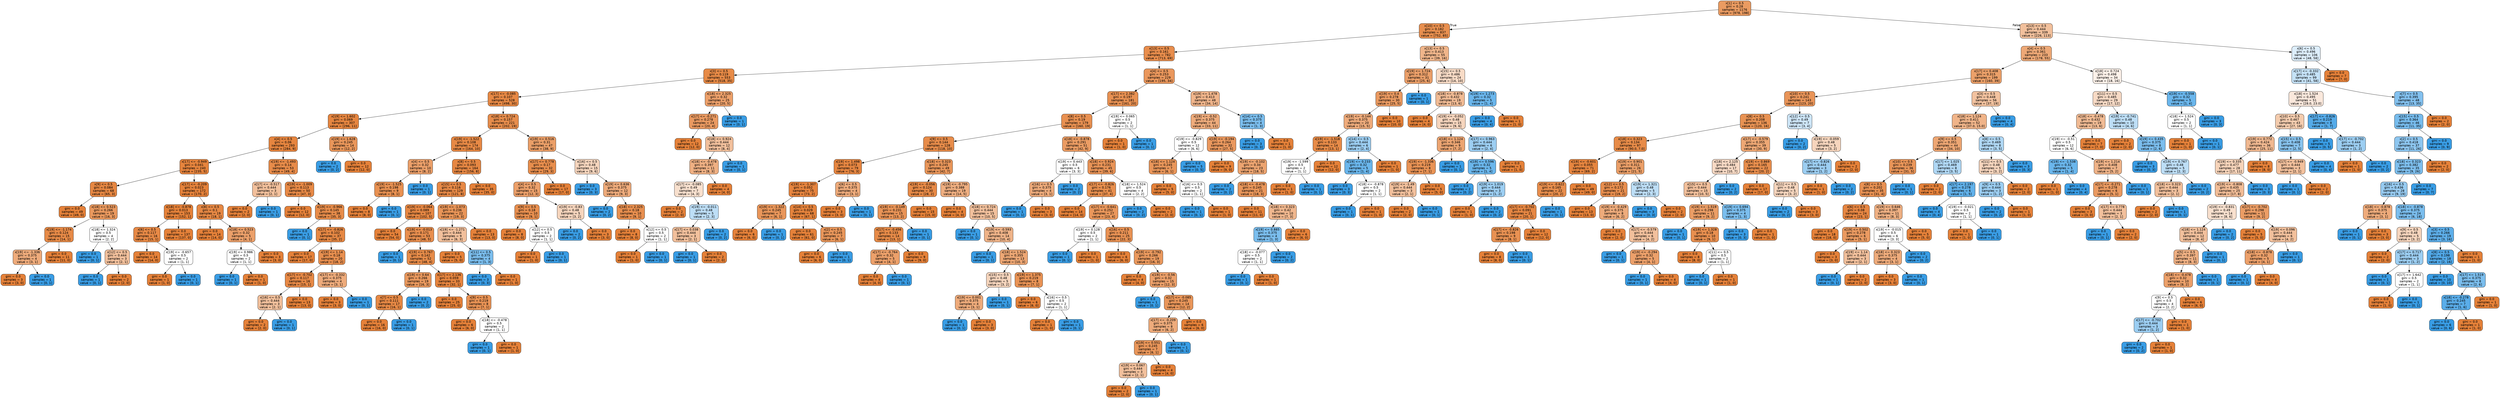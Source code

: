 digraph Tree {
node [shape=box, style="filled, rounded", color="black", fontname="helvetica"] ;
edge [fontname="helvetica"] ;
0 [label="x[1] <= 0.5\ngini = 0.28\nsamples = 1176\nvalue = [978, 198]", fillcolor="#ea9b61"] ;
1 [label="x[10] <= 0.5\ngini = 0.182\nsamples = 837\nvalue = [752, 85]", fillcolor="#e88f4f"] ;
0 -> 1 [labeldistance=2.5, labelangle=45, headlabel="True"] ;
2 [label="x[13] <= 0.5\ngini = 0.161\nsamples = 782\nvalue = [713, 69]", fillcolor="#e88d4c"] ;
1 -> 2 ;
3 [label="x[3] <= 0.5\ngini = 0.119\nsamples = 553\nvalue = [518, 35]", fillcolor="#e78a46"] ;
2 -> 3 ;
4 [label="x[17] <= -0.085\ngini = 0.107\nsamples = 528\nvalue = [498, 30]", fillcolor="#e78945"] ;
3 -> 4 ;
5 [label="x[19] <= 1.602\ngini = 0.069\nsamples = 307\nvalue = [296, 11]", fillcolor="#e68640"] ;
4 -> 5 ;
6 [label="x[4] <= 0.5\ngini = 0.06\nsamples = 293\nvalue = [284, 9]", fillcolor="#e6853f"] ;
5 -> 6 ;
7 [label="x[17] <= -0.949\ngini = 0.041\nsamples = 240\nvalue = [235, 5]", fillcolor="#e6843d"] ;
6 -> 7 ;
8 [label="x[9] <= 0.5\ngini = 0.084\nsamples = 68\nvalue = [65, 3]", fillcolor="#e68742"] ;
7 -> 8 ;
9 [label="gini = 0.0\nsamples = 49\nvalue = [49, 0]", fillcolor="#e58139"] ;
8 -> 9 ;
10 [label="x[18] <= 0.523\ngini = 0.266\nsamples = 19\nvalue = [16, 3]", fillcolor="#ea995e"] ;
8 -> 10 ;
11 [label="x[19] <= -1.174\ngini = 0.124\nsamples = 15\nvalue = [14, 1]", fillcolor="#e78a47"] ;
10 -> 11 ;
12 [label="x[19] <= -1.336\ngini = 0.375\nsamples = 4\nvalue = [3, 1]", fillcolor="#eeab7b"] ;
11 -> 12 ;
13 [label="gini = 0.0\nsamples = 3\nvalue = [3, 0]", fillcolor="#e58139"] ;
12 -> 13 ;
14 [label="gini = 0.0\nsamples = 1\nvalue = [0, 1]", fillcolor="#399de5"] ;
12 -> 14 ;
15 [label="gini = 0.0\nsamples = 11\nvalue = [11, 0]", fillcolor="#e58139"] ;
11 -> 15 ;
16 [label="x[18] <= 1.324\ngini = 0.5\nsamples = 4\nvalue = [2, 2]", fillcolor="#ffffff"] ;
10 -> 16 ;
17 [label="gini = 0.0\nsamples = 1\nvalue = [0, 1]", fillcolor="#399de5"] ;
16 -> 17 ;
18 [label="x[12] <= 0.5\ngini = 0.444\nsamples = 3\nvalue = [2, 1]", fillcolor="#f2c09c"] ;
16 -> 18 ;
19 [label="gini = 0.0\nsamples = 1\nvalue = [0, 1]", fillcolor="#399de5"] ;
18 -> 19 ;
20 [label="gini = 0.0\nsamples = 2\nvalue = [2, 0]", fillcolor="#e58139"] ;
18 -> 20 ;
21 [label="x[17] <= -0.209\ngini = 0.023\nsamples = 172\nvalue = [170, 2]", fillcolor="#e5823b"] ;
7 -> 21 ;
22 [label="x[18] <= -0.878\ngini = 0.013\nsamples = 153\nvalue = [152, 1]", fillcolor="#e5823a"] ;
21 -> 22 ;
23 [label="x[6] <= 0.5\ngini = 0.117\nsamples = 16\nvalue = [15, 1]", fillcolor="#e78946"] ;
22 -> 23 ;
24 [label="gini = 0.0\nsamples = 14\nvalue = [14, 0]", fillcolor="#e58139"] ;
23 -> 24 ;
25 [label="x[19] <= -0.657\ngini = 0.5\nsamples = 2\nvalue = [1, 1]", fillcolor="#ffffff"] ;
23 -> 25 ;
26 [label="gini = 0.0\nsamples = 1\nvalue = [1, 0]", fillcolor="#e58139"] ;
25 -> 26 ;
27 [label="gini = 0.0\nsamples = 1\nvalue = [0, 1]", fillcolor="#399de5"] ;
25 -> 27 ;
28 [label="gini = 0.0\nsamples = 137\nvalue = [137, 0]", fillcolor="#e58139"] ;
22 -> 28 ;
29 [label="x[8] <= 0.5\ngini = 0.1\nsamples = 19\nvalue = [18, 1]", fillcolor="#e68844"] ;
21 -> 29 ;
30 [label="gini = 0.0\nsamples = 14\nvalue = [14, 0]", fillcolor="#e58139"] ;
29 -> 30 ;
31 [label="x[18] <= 0.523\ngini = 0.32\nsamples = 5\nvalue = [4, 1]", fillcolor="#eca06a"] ;
29 -> 31 ;
32 [label="x[19] <= 0.986\ngini = 0.5\nsamples = 2\nvalue = [1, 1]", fillcolor="#ffffff"] ;
31 -> 32 ;
33 [label="gini = 0.0\nsamples = 1\nvalue = [0, 1]", fillcolor="#399de5"] ;
32 -> 33 ;
34 [label="gini = 0.0\nsamples = 1\nvalue = [1, 0]", fillcolor="#e58139"] ;
32 -> 34 ;
35 [label="gini = 0.0\nsamples = 3\nvalue = [3, 0]", fillcolor="#e58139"] ;
31 -> 35 ;
36 [label="x[19] <= -1.493\ngini = 0.14\nsamples = 53\nvalue = [49, 4]", fillcolor="#e78b49"] ;
6 -> 36 ;
37 [label="x[17] <= -0.517\ngini = 0.444\nsamples = 3\nvalue = [2, 1]", fillcolor="#f2c09c"] ;
36 -> 37 ;
38 [label="gini = 0.0\nsamples = 2\nvalue = [2, 0]", fillcolor="#e58139"] ;
37 -> 38 ;
39 [label="gini = 0.0\nsamples = 1\nvalue = [0, 1]", fillcolor="#399de5"] ;
37 -> 39 ;
40 [label="x[19] <= -1.009\ngini = 0.113\nsamples = 50\nvalue = [47, 3]", fillcolor="#e78946"] ;
36 -> 40 ;
41 [label="gini = 0.0\nsamples = 12\nvalue = [12, 0]", fillcolor="#e58139"] ;
40 -> 41 ;
42 [label="x[19] <= -0.966\ngini = 0.145\nsamples = 38\nvalue = [35, 3]", fillcolor="#e78c4a"] ;
40 -> 42 ;
43 [label="gini = 0.0\nsamples = 1\nvalue = [0, 1]", fillcolor="#399de5"] ;
42 -> 43 ;
44 [label="x[17] <= -0.826\ngini = 0.102\nsamples = 37\nvalue = [35, 2]", fillcolor="#e68844"] ;
42 -> 44 ;
45 [label="gini = 0.0\nsamples = 17\nvalue = [17, 0]", fillcolor="#e58139"] ;
44 -> 45 ;
46 [label="x[19] <= 1.14\ngini = 0.18\nsamples = 20\nvalue = [18, 2]", fillcolor="#e88f4f"] ;
44 -> 46 ;
47 [label="x[17] <= -0.702\ngini = 0.117\nsamples = 16\nvalue = [15, 1]", fillcolor="#e78946"] ;
46 -> 47 ;
48 [label="x[16] <= 0.5\ngini = 0.444\nsamples = 3\nvalue = [2, 1]", fillcolor="#f2c09c"] ;
47 -> 48 ;
49 [label="gini = 0.0\nsamples = 2\nvalue = [2, 0]", fillcolor="#e58139"] ;
48 -> 49 ;
50 [label="gini = 0.0\nsamples = 1\nvalue = [0, 1]", fillcolor="#399de5"] ;
48 -> 50 ;
51 [label="gini = 0.0\nsamples = 13\nvalue = [13, 0]", fillcolor="#e58139"] ;
47 -> 51 ;
52 [label="x[17] <= -0.332\ngini = 0.375\nsamples = 4\nvalue = [3, 1]", fillcolor="#eeab7b"] ;
46 -> 52 ;
53 [label="gini = 0.0\nsamples = 3\nvalue = [3, 0]", fillcolor="#e58139"] ;
52 -> 53 ;
54 [label="gini = 0.0\nsamples = 1\nvalue = [0, 1]", fillcolor="#399de5"] ;
52 -> 54 ;
55 [label="x[19] <= 1.628\ngini = 0.245\nsamples = 14\nvalue = [12, 2]", fillcolor="#e9965a"] ;
5 -> 55 ;
56 [label="gini = 0.0\nsamples = 2\nvalue = [0, 2]", fillcolor="#399de5"] ;
55 -> 56 ;
57 [label="gini = 0.0\nsamples = 12\nvalue = [12, 0]", fillcolor="#e58139"] ;
55 -> 57 ;
58 [label="x[18] <= 0.724\ngini = 0.157\nsamples = 221\nvalue = [202, 19]", fillcolor="#e78d4c"] ;
4 -> 58 ;
59 [label="x[19] <= -1.522\ngini = 0.108\nsamples = 174\nvalue = [164, 10]", fillcolor="#e78945"] ;
58 -> 59 ;
60 [label="x[4] <= 0.5\ngini = 0.32\nsamples = 10\nvalue = [8, 2]", fillcolor="#eca06a"] ;
59 -> 60 ;
61 [label="x[19] <= -1.525\ngini = 0.198\nsamples = 9\nvalue = [8, 1]", fillcolor="#e89152"] ;
60 -> 61 ;
62 [label="gini = 0.0\nsamples = 8\nvalue = [8, 0]", fillcolor="#e58139"] ;
61 -> 62 ;
63 [label="gini = 0.0\nsamples = 1\nvalue = [0, 1]", fillcolor="#399de5"] ;
61 -> 63 ;
64 [label="gini = 0.0\nsamples = 1\nvalue = [0, 1]", fillcolor="#399de5"] ;
60 -> 64 ;
65 [label="x[8] <= 0.5\ngini = 0.093\nsamples = 164\nvalue = [156, 8]", fillcolor="#e68743"] ;
59 -> 65 ;
66 [label="x[15] <= 0.5\ngini = 0.116\nsamples = 129\nvalue = [121, 8]", fillcolor="#e78946"] ;
65 -> 66 ;
67 [label="x[19] <= -0.064\ngini = 0.089\nsamples = 107\nvalue = [102, 5]", fillcolor="#e68743"] ;
66 -> 67 ;
68 [label="gini = 0.0\nsamples = 54\nvalue = [54, 0]", fillcolor="#e58139"] ;
67 -> 68 ;
69 [label="x[19] <= -0.013\ngini = 0.171\nsamples = 53\nvalue = [48, 5]", fillcolor="#e88e4e"] ;
67 -> 69 ;
70 [label="gini = 0.0\nsamples = 1\nvalue = [0, 1]", fillcolor="#399de5"] ;
69 -> 70 ;
71 [label="x[19] <= 0.767\ngini = 0.142\nsamples = 52\nvalue = [48, 4]", fillcolor="#e78c49"] ;
69 -> 71 ;
72 [label="x[19] <= 0.64\ngini = 0.266\nsamples = 19\nvalue = [16, 3]", fillcolor="#ea995e"] ;
71 -> 72 ;
73 [label="x[7] <= 0.5\ngini = 0.111\nsamples = 17\nvalue = [16, 1]", fillcolor="#e78945"] ;
72 -> 73 ;
74 [label="gini = 0.0\nsamples = 16\nvalue = [16, 0]", fillcolor="#e58139"] ;
73 -> 74 ;
75 [label="gini = 0.0\nsamples = 1\nvalue = [0, 1]", fillcolor="#399de5"] ;
73 -> 75 ;
76 [label="gini = 0.0\nsamples = 2\nvalue = [0, 2]", fillcolor="#399de5"] ;
72 -> 76 ;
77 [label="x[17] <= 2.136\ngini = 0.059\nsamples = 33\nvalue = [32, 1]", fillcolor="#e6853f"] ;
71 -> 77 ;
78 [label="gini = 0.0\nsamples = 25\nvalue = [25, 0]", fillcolor="#e58139"] ;
77 -> 78 ;
79 [label="x[9] <= 0.5\ngini = 0.219\nsamples = 8\nvalue = [7, 1]", fillcolor="#e99355"] ;
77 -> 79 ;
80 [label="gini = 0.0\nsamples = 6\nvalue = [6, 0]", fillcolor="#e58139"] ;
79 -> 80 ;
81 [label="x[18] <= -0.478\ngini = 0.5\nsamples = 2\nvalue = [1, 1]", fillcolor="#ffffff"] ;
79 -> 81 ;
82 [label="gini = 0.0\nsamples = 1\nvalue = [0, 1]", fillcolor="#399de5"] ;
81 -> 82 ;
83 [label="gini = 0.0\nsamples = 1\nvalue = [1, 0]", fillcolor="#e58139"] ;
81 -> 83 ;
84 [label="x[19] <= -1.073\ngini = 0.236\nsamples = 22\nvalue = [19, 3]", fillcolor="#e99558"] ;
66 -> 84 ;
85 [label="x[19] <= -1.271\ngini = 0.444\nsamples = 9\nvalue = [6, 3]", fillcolor="#f2c09c"] ;
84 -> 85 ;
86 [label="gini = 0.0\nsamples = 5\nvalue = [5, 0]", fillcolor="#e58139"] ;
85 -> 86 ;
87 [label="x[11] <= 0.5\ngini = 0.375\nsamples = 4\nvalue = [1, 3]", fillcolor="#7bbeee"] ;
85 -> 87 ;
88 [label="gini = 0.0\nsamples = 3\nvalue = [0, 3]", fillcolor="#399de5"] ;
87 -> 88 ;
89 [label="gini = 0.0\nsamples = 1\nvalue = [1, 0]", fillcolor="#e58139"] ;
87 -> 89 ;
90 [label="gini = 0.0\nsamples = 13\nvalue = [13, 0]", fillcolor="#e58139"] ;
84 -> 90 ;
91 [label="gini = 0.0\nsamples = 35\nvalue = [35, 0]", fillcolor="#e58139"] ;
65 -> 91 ;
92 [label="x[19] <= 0.516\ngini = 0.31\nsamples = 47\nvalue = [38, 9]", fillcolor="#eb9f68"] ;
58 -> 92 ;
93 [label="x[17] <= 0.778\ngini = 0.17\nsamples = 32\nvalue = [29, 3]", fillcolor="#e88e4d"] ;
92 -> 93 ;
94 [label="x[4] <= 0.5\ngini = 0.32\nsamples = 15\nvalue = [12, 3]", fillcolor="#eca06a"] ;
93 -> 94 ;
95 [label="x[9] <= 0.5\ngini = 0.18\nsamples = 10\nvalue = [9, 1]", fillcolor="#e88f4f"] ;
94 -> 95 ;
96 [label="gini = 0.0\nsamples = 8\nvalue = [8, 0]", fillcolor="#e58139"] ;
95 -> 96 ;
97 [label="x[12] <= 0.5\ngini = 0.5\nsamples = 2\nvalue = [1, 1]", fillcolor="#ffffff"] ;
95 -> 97 ;
98 [label="gini = 0.0\nsamples = 1\nvalue = [1, 0]", fillcolor="#e58139"] ;
97 -> 98 ;
99 [label="gini = 0.0\nsamples = 1\nvalue = [0, 1]", fillcolor="#399de5"] ;
97 -> 99 ;
100 [label="x[19] <= -0.83\ngini = 0.48\nsamples = 5\nvalue = [3, 2]", fillcolor="#f6d5bd"] ;
94 -> 100 ;
101 [label="gini = 0.0\nsamples = 2\nvalue = [0, 2]", fillcolor="#399de5"] ;
100 -> 101 ;
102 [label="gini = 0.0\nsamples = 3\nvalue = [3, 0]", fillcolor="#e58139"] ;
100 -> 102 ;
103 [label="gini = 0.0\nsamples = 17\nvalue = [17, 0]", fillcolor="#e58139"] ;
93 -> 103 ;
104 [label="x[16] <= 0.5\ngini = 0.48\nsamples = 15\nvalue = [9, 6]", fillcolor="#f6d5bd"] ;
92 -> 104 ;
105 [label="gini = 0.0\nsamples = 3\nvalue = [0, 3]", fillcolor="#399de5"] ;
104 -> 105 ;
106 [label="x[19] <= 0.636\ngini = 0.375\nsamples = 12\nvalue = [9, 3]", fillcolor="#eeab7b"] ;
104 -> 106 ;
107 [label="gini = 0.0\nsamples = 2\nvalue = [0, 2]", fillcolor="#399de5"] ;
106 -> 107 ;
108 [label="x[18] <= 2.325\ngini = 0.18\nsamples = 10\nvalue = [9, 1]", fillcolor="#e88f4f"] ;
106 -> 108 ;
109 [label="gini = 0.0\nsamples = 8\nvalue = [8, 0]", fillcolor="#e58139"] ;
108 -> 109 ;
110 [label="x[12] <= 0.5\ngini = 0.5\nsamples = 2\nvalue = [1, 1]", fillcolor="#ffffff"] ;
108 -> 110 ;
111 [label="gini = 0.0\nsamples = 1\nvalue = [1, 0]", fillcolor="#e58139"] ;
110 -> 111 ;
112 [label="gini = 0.0\nsamples = 1\nvalue = [0, 1]", fillcolor="#399de5"] ;
110 -> 112 ;
113 [label="x[18] <= 2.325\ngini = 0.32\nsamples = 25\nvalue = [20, 5]", fillcolor="#eca06a"] ;
3 -> 113 ;
114 [label="x[17] <= -0.271\ngini = 0.278\nsamples = 24\nvalue = [20, 4]", fillcolor="#ea9a61"] ;
113 -> 114 ;
115 [label="gini = 0.0\nsamples = 12\nvalue = [12, 0]", fillcolor="#e58139"] ;
114 -> 115 ;
116 [label="x[18] <= 0.924\ngini = 0.444\nsamples = 12\nvalue = [8, 4]", fillcolor="#f2c09c"] ;
114 -> 116 ;
117 [label="x[18] <= -0.478\ngini = 0.397\nsamples = 11\nvalue = [8, 3]", fillcolor="#efb083"] ;
116 -> 117 ;
118 [label="x[17] <= -0.085\ngini = 0.49\nsamples = 7\nvalue = [4, 3]", fillcolor="#f8e0ce"] ;
117 -> 118 ;
119 [label="gini = 0.0\nsamples = 2\nvalue = [2, 0]", fillcolor="#e58139"] ;
118 -> 119 ;
120 [label="x[19] <= -0.011\ngini = 0.48\nsamples = 5\nvalue = [2, 3]", fillcolor="#bddef6"] ;
118 -> 120 ;
121 [label="x[17] <= 0.038\ngini = 0.444\nsamples = 3\nvalue = [2, 1]", fillcolor="#f2c09c"] ;
120 -> 121 ;
122 [label="gini = 0.0\nsamples = 1\nvalue = [0, 1]", fillcolor="#399de5"] ;
121 -> 122 ;
123 [label="gini = 0.0\nsamples = 2\nvalue = [2, 0]", fillcolor="#e58139"] ;
121 -> 123 ;
124 [label="gini = 0.0\nsamples = 2\nvalue = [0, 2]", fillcolor="#399de5"] ;
120 -> 124 ;
125 [label="gini = 0.0\nsamples = 4\nvalue = [4, 0]", fillcolor="#e58139"] ;
117 -> 125 ;
126 [label="gini = 0.0\nsamples = 1\nvalue = [0, 1]", fillcolor="#399de5"] ;
116 -> 126 ;
127 [label="gini = 0.0\nsamples = 1\nvalue = [0, 1]", fillcolor="#399de5"] ;
113 -> 127 ;
128 [label="x[4] <= 0.5\ngini = 0.253\nsamples = 229\nvalue = [195, 34]", fillcolor="#ea975c"] ;
2 -> 128 ;
129 [label="x[17] <= 2.382\ngini = 0.197\nsamples = 181\nvalue = [161, 20]", fillcolor="#e89152"] ;
128 -> 129 ;
130 [label="x[8] <= 0.5\ngini = 0.19\nsamples = 179\nvalue = [160, 19]", fillcolor="#e89051"] ;
129 -> 130 ;
131 [label="x[9] <= 0.5\ngini = 0.144\nsamples = 128\nvalue = [118, 10]", fillcolor="#e78c4a"] ;
130 -> 131 ;
132 [label="x[19] <= 1.498\ngini = 0.073\nsamples = 79\nvalue = [76, 3]", fillcolor="#e68641"] ;
131 -> 132 ;
133 [label="x[19] <= -1.307\ngini = 0.052\nsamples = 75\nvalue = [73, 2]", fillcolor="#e6843e"] ;
132 -> 133 ;
134 [label="x[19] <= -1.322\ngini = 0.245\nsamples = 7\nvalue = [6, 1]", fillcolor="#e9965a"] ;
133 -> 134 ;
135 [label="gini = 0.0\nsamples = 6\nvalue = [6, 0]", fillcolor="#e58139"] ;
134 -> 135 ;
136 [label="gini = 0.0\nsamples = 1\nvalue = [0, 1]", fillcolor="#399de5"] ;
134 -> 136 ;
137 [label="x[14] <= 0.5\ngini = 0.029\nsamples = 68\nvalue = [67, 1]", fillcolor="#e5833c"] ;
133 -> 137 ;
138 [label="gini = 0.0\nsamples = 61\nvalue = [61, 0]", fillcolor="#e58139"] ;
137 -> 138 ;
139 [label="x[2] <= 0.5\ngini = 0.245\nsamples = 7\nvalue = [6, 1]", fillcolor="#e9965a"] ;
137 -> 139 ;
140 [label="gini = 0.0\nsamples = 6\nvalue = [6, 0]", fillcolor="#e58139"] ;
139 -> 140 ;
141 [label="gini = 0.0\nsamples = 1\nvalue = [0, 1]", fillcolor="#399de5"] ;
139 -> 141 ;
142 [label="x[6] <= 0.5\ngini = 0.375\nsamples = 4\nvalue = [3, 1]", fillcolor="#eeab7b"] ;
132 -> 142 ;
143 [label="gini = 0.0\nsamples = 3\nvalue = [3, 0]", fillcolor="#e58139"] ;
142 -> 143 ;
144 [label="gini = 0.0\nsamples = 1\nvalue = [0, 1]", fillcolor="#399de5"] ;
142 -> 144 ;
145 [label="x[18] <= 0.323\ngini = 0.245\nsamples = 49\nvalue = [42, 7]", fillcolor="#e9965a"] ;
131 -> 145 ;
146 [label="x[19] <= -0.056\ngini = 0.124\nsamples = 30\nvalue = [28, 2]", fillcolor="#e78a47"] ;
145 -> 146 ;
147 [label="x[19] <= -0.149\ngini = 0.231\nsamples = 15\nvalue = [13, 2]", fillcolor="#e99457"] ;
146 -> 147 ;
148 [label="x[17] <= -0.456\ngini = 0.133\nsamples = 14\nvalue = [13, 1]", fillcolor="#e78b48"] ;
147 -> 148 ;
149 [label="x[17] <= -0.764\ngini = 0.32\nsamples = 5\nvalue = [4, 1]", fillcolor="#eca06a"] ;
148 -> 149 ;
150 [label="gini = 0.0\nsamples = 4\nvalue = [4, 0]", fillcolor="#e58139"] ;
149 -> 150 ;
151 [label="gini = 0.0\nsamples = 1\nvalue = [0, 1]", fillcolor="#399de5"] ;
149 -> 151 ;
152 [label="gini = 0.0\nsamples = 9\nvalue = [9, 0]", fillcolor="#e58139"] ;
148 -> 152 ;
153 [label="gini = 0.0\nsamples = 1\nvalue = [0, 1]", fillcolor="#399de5"] ;
147 -> 153 ;
154 [label="gini = 0.0\nsamples = 15\nvalue = [15, 0]", fillcolor="#e58139"] ;
146 -> 154 ;
155 [label="x[19] <= -0.795\ngini = 0.388\nsamples = 19\nvalue = [14, 5]", fillcolor="#eeae80"] ;
145 -> 155 ;
156 [label="gini = 0.0\nsamples = 4\nvalue = [4, 0]", fillcolor="#e58139"] ;
155 -> 156 ;
157 [label="x[18] <= 0.724\ngini = 0.444\nsamples = 15\nvalue = [10, 5]", fillcolor="#f2c09c"] ;
155 -> 157 ;
158 [label="gini = 0.0\nsamples = 1\nvalue = [0, 1]", fillcolor="#399de5"] ;
157 -> 158 ;
159 [label="x[19] <= -0.593\ngini = 0.408\nsamples = 14\nvalue = [10, 4]", fillcolor="#efb388"] ;
157 -> 159 ;
160 [label="gini = 0.0\nsamples = 1\nvalue = [0, 1]", fillcolor="#399de5"] ;
159 -> 160 ;
161 [label="x[18] <= 1.524\ngini = 0.355\nsamples = 13\nvalue = [10, 3]", fillcolor="#eda774"] ;
159 -> 161 ;
162 [label="x[15] <= 0.5\ngini = 0.48\nsamples = 5\nvalue = [3, 2]", fillcolor="#f6d5bd"] ;
161 -> 162 ;
163 [label="x[19] <= 0.001\ngini = 0.375\nsamples = 4\nvalue = [3, 1]", fillcolor="#eeab7b"] ;
162 -> 163 ;
164 [label="gini = 0.0\nsamples = 1\nvalue = [0, 1]", fillcolor="#399de5"] ;
163 -> 164 ;
165 [label="gini = 0.0\nsamples = 3\nvalue = [3, 0]", fillcolor="#e58139"] ;
163 -> 165 ;
166 [label="gini = 0.0\nsamples = 1\nvalue = [0, 1]", fillcolor="#399de5"] ;
162 -> 166 ;
167 [label="x[19] <= 1.375\ngini = 0.219\nsamples = 8\nvalue = [7, 1]", fillcolor="#e99355"] ;
161 -> 167 ;
168 [label="gini = 0.0\nsamples = 6\nvalue = [6, 0]", fillcolor="#e58139"] ;
167 -> 168 ;
169 [label="x[16] <= 0.5\ngini = 0.5\nsamples = 2\nvalue = [1, 1]", fillcolor="#ffffff"] ;
167 -> 169 ;
170 [label="gini = 0.0\nsamples = 1\nvalue = [1, 0]", fillcolor="#e58139"] ;
169 -> 170 ;
171 [label="gini = 0.0\nsamples = 1\nvalue = [0, 1]", fillcolor="#399de5"] ;
169 -> 171 ;
172 [label="x[18] <= -0.878\ngini = 0.291\nsamples = 51\nvalue = [42, 9]", fillcolor="#eb9c63"] ;
130 -> 172 ;
173 [label="x[19] <= 0.443\ngini = 0.5\nsamples = 6\nvalue = [3, 3]", fillcolor="#ffffff"] ;
172 -> 173 ;
174 [label="x[16] <= 0.5\ngini = 0.375\nsamples = 4\nvalue = [3, 1]", fillcolor="#eeab7b"] ;
173 -> 174 ;
175 [label="gini = 0.0\nsamples = 1\nvalue = [0, 1]", fillcolor="#399de5"] ;
174 -> 175 ;
176 [label="gini = 0.0\nsamples = 3\nvalue = [3, 0]", fillcolor="#e58139"] ;
174 -> 176 ;
177 [label="gini = 0.0\nsamples = 2\nvalue = [0, 2]", fillcolor="#399de5"] ;
173 -> 177 ;
178 [label="x[18] <= 0.924\ngini = 0.231\nsamples = 45\nvalue = [39, 6]", fillcolor="#e99457"] ;
172 -> 178 ;
179 [label="x[17] <= -0.826\ngini = 0.176\nsamples = 41\nvalue = [37, 4]", fillcolor="#e88f4e"] ;
178 -> 179 ;
180 [label="gini = 0.0\nsamples = 14\nvalue = [14, 0]", fillcolor="#e58139"] ;
179 -> 180 ;
181 [label="x[17] <= -0.641\ngini = 0.252\nsamples = 27\nvalue = [23, 4]", fillcolor="#ea975b"] ;
179 -> 181 ;
182 [label="x[19] <= 0.128\ngini = 0.5\nsamples = 2\nvalue = [1, 1]", fillcolor="#ffffff"] ;
181 -> 182 ;
183 [label="gini = 0.0\nsamples = 1\nvalue = [0, 1]", fillcolor="#399de5"] ;
182 -> 183 ;
184 [label="gini = 0.0\nsamples = 1\nvalue = [1, 0]", fillcolor="#e58139"] ;
182 -> 184 ;
185 [label="x[16] <= 0.5\ngini = 0.211\nsamples = 25\nvalue = [22, 3]", fillcolor="#e99254"] ;
181 -> 185 ;
186 [label="gini = 0.0\nsamples = 6\nvalue = [6, 0]", fillcolor="#e58139"] ;
185 -> 186 ;
187 [label="x[19] <= -0.792\ngini = 0.266\nsamples = 19\nvalue = [16, 3]", fillcolor="#ea995e"] ;
185 -> 187 ;
188 [label="gini = 0.0\nsamples = 4\nvalue = [4, 0]", fillcolor="#e58139"] ;
187 -> 188 ;
189 [label="x[19] <= -0.56\ngini = 0.32\nsamples = 15\nvalue = [12, 3]", fillcolor="#eca06a"] ;
187 -> 189 ;
190 [label="gini = 0.0\nsamples = 1\nvalue = [0, 1]", fillcolor="#399de5"] ;
189 -> 190 ;
191 [label="x[17] <= -0.085\ngini = 0.245\nsamples = 14\nvalue = [12, 2]", fillcolor="#e9965a"] ;
189 -> 191 ;
192 [label="x[17] <= -0.209\ngini = 0.375\nsamples = 8\nvalue = [6, 2]", fillcolor="#eeab7b"] ;
191 -> 192 ;
193 [label="x[19] <= 0.551\ngini = 0.245\nsamples = 7\nvalue = [6, 1]", fillcolor="#e9965a"] ;
192 -> 193 ;
194 [label="x[19] <= 0.067\ngini = 0.444\nsamples = 3\nvalue = [2, 1]", fillcolor="#f2c09c"] ;
193 -> 194 ;
195 [label="gini = 0.0\nsamples = 2\nvalue = [2, 0]", fillcolor="#e58139"] ;
194 -> 195 ;
196 [label="gini = 0.0\nsamples = 1\nvalue = [0, 1]", fillcolor="#399de5"] ;
194 -> 196 ;
197 [label="gini = 0.0\nsamples = 4\nvalue = [4, 0]", fillcolor="#e58139"] ;
193 -> 197 ;
198 [label="gini = 0.0\nsamples = 1\nvalue = [0, 1]", fillcolor="#399de5"] ;
192 -> 198 ;
199 [label="gini = 0.0\nsamples = 6\nvalue = [6, 0]", fillcolor="#e58139"] ;
191 -> 199 ;
200 [label="x[18] <= 1.524\ngini = 0.5\nsamples = 4\nvalue = [2, 2]", fillcolor="#ffffff"] ;
178 -> 200 ;
201 [label="gini = 0.0\nsamples = 2\nvalue = [0, 2]", fillcolor="#399de5"] ;
200 -> 201 ;
202 [label="gini = 0.0\nsamples = 2\nvalue = [2, 0]", fillcolor="#e58139"] ;
200 -> 202 ;
203 [label="x[19] <= 0.065\ngini = 0.5\nsamples = 2\nvalue = [1, 1]", fillcolor="#ffffff"] ;
129 -> 203 ;
204 [label="gini = 0.0\nsamples = 1\nvalue = [1, 0]", fillcolor="#e58139"] ;
203 -> 204 ;
205 [label="gini = 0.0\nsamples = 1\nvalue = [0, 1]", fillcolor="#399de5"] ;
203 -> 205 ;
206 [label="x[19] <= 1.478\ngini = 0.413\nsamples = 48\nvalue = [34, 14]", fillcolor="#f0b58b"] ;
128 -> 206 ;
207 [label="x[19] <= -0.52\ngini = 0.375\nsamples = 44\nvalue = [33, 11]", fillcolor="#eeab7b"] ;
206 -> 207 ;
208 [label="x[19] <= -0.829\ngini = 0.5\nsamples = 12\nvalue = [6, 6]", fillcolor="#ffffff"] ;
207 -> 208 ;
209 [label="x[18] <= 1.124\ngini = 0.245\nsamples = 7\nvalue = [6, 1]", fillcolor="#e9965a"] ;
208 -> 209 ;
210 [label="gini = 0.0\nsamples = 5\nvalue = [5, 0]", fillcolor="#e58139"] ;
209 -> 210 ;
211 [label="x[16] <= 0.5\ngini = 0.5\nsamples = 2\nvalue = [1, 1]", fillcolor="#ffffff"] ;
209 -> 211 ;
212 [label="gini = 0.0\nsamples = 1\nvalue = [0, 1]", fillcolor="#399de5"] ;
211 -> 212 ;
213 [label="gini = 0.0\nsamples = 1\nvalue = [1, 0]", fillcolor="#e58139"] ;
211 -> 213 ;
214 [label="gini = 0.0\nsamples = 5\nvalue = [0, 5]", fillcolor="#399de5"] ;
208 -> 214 ;
215 [label="x[19] <= -0.194\ngini = 0.264\nsamples = 32\nvalue = [27, 5]", fillcolor="#ea985e"] ;
207 -> 215 ;
216 [label="gini = 0.0\nsamples = 9\nvalue = [9, 0]", fillcolor="#e58139"] ;
215 -> 216 ;
217 [label="x[19] <= -0.102\ngini = 0.34\nsamples = 23\nvalue = [18, 5]", fillcolor="#eca470"] ;
215 -> 217 ;
218 [label="gini = 0.0\nsamples = 2\nvalue = [0, 2]", fillcolor="#399de5"] ;
217 -> 218 ;
219 [label="x[18] <= -0.478\ngini = 0.245\nsamples = 21\nvalue = [18, 3]", fillcolor="#e9965a"] ;
217 -> 219 ;
220 [label="gini = 0.0\nsamples = 11\nvalue = [11, 0]", fillcolor="#e58139"] ;
219 -> 220 ;
221 [label="x[18] <= 0.323\ngini = 0.42\nsamples = 10\nvalue = [7, 3]", fillcolor="#f0b78e"] ;
219 -> 221 ;
222 [label="x[19] <= 0.885\ngini = 0.375\nsamples = 4\nvalue = [1, 3]", fillcolor="#7bbeee"] ;
221 -> 222 ;
223 [label="x[18] <= -0.077\ngini = 0.5\nsamples = 2\nvalue = [1, 1]", fillcolor="#ffffff"] ;
222 -> 223 ;
224 [label="gini = 0.0\nsamples = 1\nvalue = [0, 1]", fillcolor="#399de5"] ;
223 -> 224 ;
225 [label="gini = 0.0\nsamples = 1\nvalue = [1, 0]", fillcolor="#e58139"] ;
223 -> 225 ;
226 [label="gini = 0.0\nsamples = 2\nvalue = [0, 2]", fillcolor="#399de5"] ;
222 -> 226 ;
227 [label="gini = 0.0\nsamples = 6\nvalue = [6, 0]", fillcolor="#e58139"] ;
221 -> 227 ;
228 [label="x[14] <= 0.5\ngini = 0.375\nsamples = 4\nvalue = [1, 3]", fillcolor="#7bbeee"] ;
206 -> 228 ;
229 [label="gini = 0.0\nsamples = 3\nvalue = [0, 3]", fillcolor="#399de5"] ;
228 -> 229 ;
230 [label="gini = 0.0\nsamples = 1\nvalue = [1, 0]", fillcolor="#e58139"] ;
228 -> 230 ;
231 [label="x[13] <= 0.5\ngini = 0.413\nsamples = 55\nvalue = [39, 16]", fillcolor="#f0b58a"] ;
1 -> 231 ;
232 [label="x[19] <= 1.724\ngini = 0.312\nsamples = 31\nvalue = [25, 6]", fillcolor="#eb9f69"] ;
231 -> 232 ;
233 [label="x[19] <= 0.4\ngini = 0.278\nsamples = 30\nvalue = [25, 5]", fillcolor="#ea9a61"] ;
232 -> 233 ;
234 [label="x[19] <= -0.144\ngini = 0.375\nsamples = 20\nvalue = [15, 5]", fillcolor="#eeab7b"] ;
233 -> 234 ;
235 [label="x[19] <= -1.518\ngini = 0.133\nsamples = 14\nvalue = [13, 1]", fillcolor="#e78b48"] ;
234 -> 235 ;
236 [label="x[19] <= -1.599\ngini = 0.5\nsamples = 2\nvalue = [1, 1]", fillcolor="#ffffff"] ;
235 -> 236 ;
237 [label="gini = 0.0\nsamples = 1\nvalue = [1, 0]", fillcolor="#e58139"] ;
236 -> 237 ;
238 [label="gini = 0.0\nsamples = 1\nvalue = [0, 1]", fillcolor="#399de5"] ;
236 -> 238 ;
239 [label="gini = 0.0\nsamples = 12\nvalue = [12, 0]", fillcolor="#e58139"] ;
235 -> 239 ;
240 [label="x[14] <= 0.5\ngini = 0.444\nsamples = 6\nvalue = [2, 4]", fillcolor="#9ccef2"] ;
234 -> 240 ;
241 [label="x[19] <= 0.233\ngini = 0.32\nsamples = 5\nvalue = [1, 4]", fillcolor="#6ab6ec"] ;
240 -> 241 ;
242 [label="gini = 0.0\nsamples = 3\nvalue = [0, 3]", fillcolor="#399de5"] ;
241 -> 242 ;
243 [label="x[18] <= -0.878\ngini = 0.5\nsamples = 2\nvalue = [1, 1]", fillcolor="#ffffff"] ;
241 -> 243 ;
244 [label="gini = 0.0\nsamples = 1\nvalue = [0, 1]", fillcolor="#399de5"] ;
243 -> 244 ;
245 [label="gini = 0.0\nsamples = 1\nvalue = [1, 0]", fillcolor="#e58139"] ;
243 -> 245 ;
246 [label="gini = 0.0\nsamples = 1\nvalue = [1, 0]", fillcolor="#e58139"] ;
240 -> 246 ;
247 [label="gini = 0.0\nsamples = 10\nvalue = [10, 0]", fillcolor="#e58139"] ;
233 -> 247 ;
248 [label="gini = 0.0\nsamples = 1\nvalue = [0, 1]", fillcolor="#399de5"] ;
232 -> 248 ;
249 [label="x[15] <= 0.5\ngini = 0.486\nsamples = 24\nvalue = [14, 10]", fillcolor="#f8dbc6"] ;
231 -> 249 ;
250 [label="x[18] <= -0.878\ngini = 0.432\nsamples = 19\nvalue = [13, 6]", fillcolor="#f1bb94"] ;
249 -> 250 ;
251 [label="gini = 0.0\nsamples = 4\nvalue = [4, 0]", fillcolor="#e58139"] ;
250 -> 251 ;
252 [label="x[19] <= -0.052\ngini = 0.48\nsamples = 15\nvalue = [9, 6]", fillcolor="#f6d5bd"] ;
250 -> 252 ;
253 [label="x[18] <= 1.124\ngini = 0.346\nsamples = 9\nvalue = [7, 2]", fillcolor="#eca572"] ;
252 -> 253 ;
254 [label="x[19] <= -1.336\ngini = 0.219\nsamples = 8\nvalue = [7, 1]", fillcolor="#e99355"] ;
253 -> 254 ;
255 [label="x[19] <= -1.49\ngini = 0.444\nsamples = 3\nvalue = [2, 1]", fillcolor="#f2c09c"] ;
254 -> 255 ;
256 [label="gini = 0.0\nsamples = 2\nvalue = [2, 0]", fillcolor="#e58139"] ;
255 -> 256 ;
257 [label="gini = 0.0\nsamples = 1\nvalue = [0, 1]", fillcolor="#399de5"] ;
255 -> 257 ;
258 [label="gini = 0.0\nsamples = 5\nvalue = [5, 0]", fillcolor="#e58139"] ;
254 -> 258 ;
259 [label="gini = 0.0\nsamples = 1\nvalue = [0, 1]", fillcolor="#399de5"] ;
253 -> 259 ;
260 [label="x[17] <= 0.963\ngini = 0.444\nsamples = 6\nvalue = [2, 4]", fillcolor="#9ccef2"] ;
252 -> 260 ;
261 [label="x[19] <= 0.596\ngini = 0.32\nsamples = 5\nvalue = [1, 4]", fillcolor="#6ab6ec"] ;
260 -> 261 ;
262 [label="gini = 0.0\nsamples = 2\nvalue = [0, 2]", fillcolor="#399de5"] ;
261 -> 262 ;
263 [label="x[19] <= 1.019\ngini = 0.444\nsamples = 3\nvalue = [1, 2]", fillcolor="#9ccef2"] ;
261 -> 263 ;
264 [label="gini = 0.0\nsamples = 1\nvalue = [1, 0]", fillcolor="#e58139"] ;
263 -> 264 ;
265 [label="gini = 0.0\nsamples = 2\nvalue = [0, 2]", fillcolor="#399de5"] ;
263 -> 265 ;
266 [label="gini = 0.0\nsamples = 1\nvalue = [1, 0]", fillcolor="#e58139"] ;
260 -> 266 ;
267 [label="x[19] <= 1.273\ngini = 0.32\nsamples = 5\nvalue = [1, 4]", fillcolor="#6ab6ec"] ;
249 -> 267 ;
268 [label="gini = 0.0\nsamples = 4\nvalue = [0, 4]", fillcolor="#399de5"] ;
267 -> 268 ;
269 [label="gini = 0.0\nsamples = 1\nvalue = [1, 0]", fillcolor="#e58139"] ;
267 -> 269 ;
270 [label="x[13] <= 0.5\ngini = 0.444\nsamples = 339\nvalue = [226, 113]", fillcolor="#f2c09c"] ;
0 -> 270 [labeldistance=2.5, labelangle=-45, headlabel="False"] ;
271 [label="x[4] <= 0.5\ngini = 0.361\nsamples = 233\nvalue = [178, 55]", fillcolor="#eda876"] ;
270 -> 271 ;
272 [label="x[17] <= 0.408\ngini = 0.315\nsamples = 199\nvalue = [160, 39]", fillcolor="#eba069"] ;
271 -> 272 ;
273 [label="x[10] <= 0.5\ngini = 0.241\nsamples = 143\nvalue = [123, 20]", fillcolor="#e99559"] ;
272 -> 273 ;
274 [label="x[8] <= 0.5\ngini = 0.208\nsamples = 136\nvalue = [120, 16]", fillcolor="#e89253"] ;
273 -> 274 ;
275 [label="x[18] <= 0.323\ngini = 0.134\nsamples = 97\nvalue = [90.0, 7.0]", fillcolor="#e78b48"] ;
274 -> 275 ;
276 [label="x[19] <= -0.601\ngini = 0.055\nsamples = 71\nvalue = [69, 2]", fillcolor="#e6853f"] ;
275 -> 276 ;
277 [label="x[19] <= -0.622\ngini = 0.165\nsamples = 22\nvalue = [20, 2]", fillcolor="#e88e4d"] ;
276 -> 277 ;
278 [label="x[17] <= -0.702\ngini = 0.091\nsamples = 21\nvalue = [20, 1]", fillcolor="#e68743"] ;
277 -> 278 ;
279 [label="x[17] <= -0.826\ngini = 0.198\nsamples = 9\nvalue = [8, 1]", fillcolor="#e89152"] ;
278 -> 279 ;
280 [label="gini = 0.0\nsamples = 8\nvalue = [8, 0]", fillcolor="#e58139"] ;
279 -> 280 ;
281 [label="gini = 0.0\nsamples = 1\nvalue = [0, 1]", fillcolor="#399de5"] ;
279 -> 281 ;
282 [label="gini = 0.0\nsamples = 12\nvalue = [12, 0]", fillcolor="#e58139"] ;
278 -> 282 ;
283 [label="gini = 0.0\nsamples = 1\nvalue = [0, 1]", fillcolor="#399de5"] ;
277 -> 283 ;
284 [label="gini = 0.0\nsamples = 49\nvalue = [49, 0]", fillcolor="#e58139"] ;
276 -> 284 ;
285 [label="x[19] <= 0.901\ngini = 0.311\nsamples = 26\nvalue = [21, 5]", fillcolor="#eb9f68"] ;
275 -> 285 ;
286 [label="x[12] <= 0.5\ngini = 0.172\nsamples = 21\nvalue = [19, 2]", fillcolor="#e88e4e"] ;
285 -> 286 ;
287 [label="gini = 0.0\nsamples = 13\nvalue = [13, 0]", fillcolor="#e58139"] ;
286 -> 287 ;
288 [label="x[19] <= -0.429\ngini = 0.375\nsamples = 8\nvalue = [6, 2]", fillcolor="#eeab7b"] ;
286 -> 288 ;
289 [label="gini = 0.0\nsamples = 2\nvalue = [2, 0]", fillcolor="#e58139"] ;
288 -> 289 ;
290 [label="x[17] <= -0.579\ngini = 0.444\nsamples = 6\nvalue = [4, 2]", fillcolor="#f2c09c"] ;
288 -> 290 ;
291 [label="gini = 0.0\nsamples = 1\nvalue = [0, 1]", fillcolor="#399de5"] ;
290 -> 291 ;
292 [label="x[19] <= -0.294\ngini = 0.32\nsamples = 5\nvalue = [4, 1]", fillcolor="#eca06a"] ;
290 -> 292 ;
293 [label="gini = 0.0\nsamples = 1\nvalue = [0, 1]", fillcolor="#399de5"] ;
292 -> 293 ;
294 [label="gini = 0.0\nsamples = 4\nvalue = [4, 0]", fillcolor="#e58139"] ;
292 -> 294 ;
295 [label="x[19] <= 1.321\ngini = 0.48\nsamples = 5\nvalue = [2, 3]", fillcolor="#bddef6"] ;
285 -> 295 ;
296 [label="gini = 0.0\nsamples = 3\nvalue = [0, 3]", fillcolor="#399de5"] ;
295 -> 296 ;
297 [label="gini = 0.0\nsamples = 2\nvalue = [2, 0]", fillcolor="#e58139"] ;
295 -> 297 ;
298 [label="x[17] <= -0.579\ngini = 0.355\nsamples = 39\nvalue = [30, 9]", fillcolor="#eda774"] ;
274 -> 298 ;
299 [label="x[18] <= 2.125\ngini = 0.484\nsamples = 17\nvalue = [10, 7]", fillcolor="#f7d9c4"] ;
298 -> 299 ;
300 [label="x[15] <= 0.5\ngini = 0.444\nsamples = 15\nvalue = [10, 5]", fillcolor="#f2c09c"] ;
299 -> 300 ;
301 [label="x[19] <= -1.519\ngini = 0.298\nsamples = 11\nvalue = [9, 2]", fillcolor="#eb9d65"] ;
300 -> 301 ;
302 [label="gini = 0.0\nsamples = 1\nvalue = [0, 1]", fillcolor="#399de5"] ;
301 -> 302 ;
303 [label="x[19] <= 1.328\ngini = 0.18\nsamples = 10\nvalue = [9, 1]", fillcolor="#e88f4f"] ;
301 -> 303 ;
304 [label="gini = 0.0\nsamples = 8\nvalue = [8, 0]", fillcolor="#e58139"] ;
303 -> 304 ;
305 [label="x[11] <= 0.5\ngini = 0.5\nsamples = 2\nvalue = [1, 1]", fillcolor="#ffffff"] ;
303 -> 305 ;
306 [label="gini = 0.0\nsamples = 1\nvalue = [0, 1]", fillcolor="#399de5"] ;
305 -> 306 ;
307 [label="gini = 0.0\nsamples = 1\nvalue = [1, 0]", fillcolor="#e58139"] ;
305 -> 307 ;
308 [label="x[19] <= 0.694\ngini = 0.375\nsamples = 4\nvalue = [1, 3]", fillcolor="#7bbeee"] ;
300 -> 308 ;
309 [label="gini = 0.0\nsamples = 3\nvalue = [0, 3]", fillcolor="#399de5"] ;
308 -> 309 ;
310 [label="gini = 0.0\nsamples = 1\nvalue = [1, 0]", fillcolor="#e58139"] ;
308 -> 310 ;
311 [label="gini = 0.0\nsamples = 2\nvalue = [0, 2]", fillcolor="#399de5"] ;
299 -> 311 ;
312 [label="x[19] <= 0.869\ngini = 0.165\nsamples = 22\nvalue = [20, 2]", fillcolor="#e88e4d"] ;
298 -> 312 ;
313 [label="gini = 0.0\nsamples = 17\nvalue = [17, 0]", fillcolor="#e58139"] ;
312 -> 313 ;
314 [label="x[11] <= 0.5\ngini = 0.48\nsamples = 5\nvalue = [3, 2]", fillcolor="#f6d5bd"] ;
312 -> 314 ;
315 [label="gini = 0.0\nsamples = 2\nvalue = [0, 2]", fillcolor="#399de5"] ;
314 -> 315 ;
316 [label="gini = 0.0\nsamples = 3\nvalue = [3, 0]", fillcolor="#e58139"] ;
314 -> 316 ;
317 [label="x[12] <= 0.5\ngini = 0.49\nsamples = 7\nvalue = [3, 4]", fillcolor="#cee6f8"] ;
273 -> 317 ;
318 [label="gini = 0.0\nsamples = 2\nvalue = [0, 2]", fillcolor="#399de5"] ;
317 -> 318 ;
319 [label="x[19] <= -0.059\ngini = 0.48\nsamples = 5\nvalue = [3, 2]", fillcolor="#f6d5bd"] ;
317 -> 319 ;
320 [label="x[17] <= -0.826\ngini = 0.444\nsamples = 3\nvalue = [1, 2]", fillcolor="#9ccef2"] ;
319 -> 320 ;
321 [label="gini = 0.0\nsamples = 1\nvalue = [1, 0]", fillcolor="#e58139"] ;
320 -> 321 ;
322 [label="gini = 0.0\nsamples = 2\nvalue = [0, 2]", fillcolor="#399de5"] ;
320 -> 322 ;
323 [label="gini = 0.0\nsamples = 2\nvalue = [2, 0]", fillcolor="#e58139"] ;
319 -> 323 ;
324 [label="x[3] <= 0.5\ngini = 0.448\nsamples = 56\nvalue = [37, 19]", fillcolor="#f2c29f"] ;
272 -> 324 ;
325 [label="x[18] <= 1.124\ngini = 0.411\nsamples = 52\nvalue = [37.0, 15.0]", fillcolor="#f0b489"] ;
324 -> 325 ;
326 [label="x[9] <= 0.5\ngini = 0.351\nsamples = 44\nvalue = [34, 10]", fillcolor="#eda673"] ;
325 -> 326 ;
327 [label="x[10] <= 0.5\ngini = 0.239\nsamples = 36\nvalue = [31, 5]", fillcolor="#e99559"] ;
326 -> 327 ;
328 [label="x[8] <= 0.5\ngini = 0.202\nsamples = 35\nvalue = [31, 4]", fillcolor="#e89153"] ;
327 -> 328 ;
329 [label="x[6] <= 0.5\ngini = 0.08\nsamples = 24\nvalue = [23, 1]", fillcolor="#e68642"] ;
328 -> 329 ;
330 [label="gini = 0.0\nsamples = 18\nvalue = [18, 0]", fillcolor="#e58139"] ;
329 -> 330 ;
331 [label="x[19] <= 0.502\ngini = 0.278\nsamples = 6\nvalue = [5, 1]", fillcolor="#ea9a61"] ;
329 -> 331 ;
332 [label="gini = 0.0\nsamples = 3\nvalue = [3, 0]", fillcolor="#e58139"] ;
331 -> 332 ;
333 [label="x[19] <= 1.14\ngini = 0.444\nsamples = 3\nvalue = [2, 1]", fillcolor="#f2c09c"] ;
331 -> 333 ;
334 [label="gini = 0.0\nsamples = 1\nvalue = [0, 1]", fillcolor="#399de5"] ;
333 -> 334 ;
335 [label="gini = 0.0\nsamples = 2\nvalue = [2, 0]", fillcolor="#e58139"] ;
333 -> 335 ;
336 [label="x[19] <= 0.646\ngini = 0.397\nsamples = 11\nvalue = [8, 3]", fillcolor="#efb083"] ;
328 -> 336 ;
337 [label="x[19] <= -0.015\ngini = 0.5\nsamples = 6\nvalue = [3, 3]", fillcolor="#ffffff"] ;
336 -> 337 ;
338 [label="x[18] <= 0.323\ngini = 0.375\nsamples = 4\nvalue = [3, 1]", fillcolor="#eeab7b"] ;
337 -> 338 ;
339 [label="gini = 0.0\nsamples = 3\nvalue = [3, 0]", fillcolor="#e58139"] ;
338 -> 339 ;
340 [label="gini = 0.0\nsamples = 1\nvalue = [0, 1]", fillcolor="#399de5"] ;
338 -> 340 ;
341 [label="gini = 0.0\nsamples = 2\nvalue = [0, 2]", fillcolor="#399de5"] ;
337 -> 341 ;
342 [label="gini = 0.0\nsamples = 5\nvalue = [5, 0]", fillcolor="#e58139"] ;
336 -> 342 ;
343 [label="gini = 0.0\nsamples = 1\nvalue = [0, 1]", fillcolor="#399de5"] ;
327 -> 343 ;
344 [label="x[17] <= 1.025\ngini = 0.469\nsamples = 8\nvalue = [3, 5]", fillcolor="#b0d8f5"] ;
326 -> 344 ;
345 [label="gini = 0.0\nsamples = 2\nvalue = [2, 0]", fillcolor="#e58139"] ;
344 -> 345 ;
346 [label="x[17] <= 2.197\ngini = 0.278\nsamples = 6\nvalue = [1, 5]", fillcolor="#61b1ea"] ;
344 -> 346 ;
347 [label="gini = 0.0\nsamples = 4\nvalue = [0, 4]", fillcolor="#399de5"] ;
346 -> 347 ;
348 [label="x[19] <= -0.021\ngini = 0.5\nsamples = 2\nvalue = [1, 1]", fillcolor="#ffffff"] ;
346 -> 348 ;
349 [label="gini = 0.0\nsamples = 1\nvalue = [1, 0]", fillcolor="#e58139"] ;
348 -> 349 ;
350 [label="gini = 0.0\nsamples = 1\nvalue = [0, 1]", fillcolor="#399de5"] ;
348 -> 350 ;
351 [label="x[8] <= 0.5\ngini = 0.469\nsamples = 8\nvalue = [3, 5]", fillcolor="#b0d8f5"] ;
325 -> 351 ;
352 [label="x[11] <= 0.5\ngini = 0.48\nsamples = 5\nvalue = [3, 2]", fillcolor="#f6d5bd"] ;
351 -> 352 ;
353 [label="x[9] <= 0.5\ngini = 0.444\nsamples = 3\nvalue = [1, 2]", fillcolor="#9ccef2"] ;
352 -> 353 ;
354 [label="gini = 0.0\nsamples = 2\nvalue = [0, 2]", fillcolor="#399de5"] ;
353 -> 354 ;
355 [label="gini = 0.0\nsamples = 1\nvalue = [1, 0]", fillcolor="#e58139"] ;
353 -> 355 ;
356 [label="gini = 0.0\nsamples = 2\nvalue = [2, 0]", fillcolor="#e58139"] ;
352 -> 356 ;
357 [label="gini = 0.0\nsamples = 3\nvalue = [0, 3]", fillcolor="#399de5"] ;
351 -> 357 ;
358 [label="gini = 0.0\nsamples = 4\nvalue = [0, 4]", fillcolor="#399de5"] ;
324 -> 358 ;
359 [label="x[18] <= 0.724\ngini = 0.498\nsamples = 34\nvalue = [18, 16]", fillcolor="#fcf1e9"] ;
271 -> 359 ;
360 [label="x[11] <= 0.5\ngini = 0.485\nsamples = 29\nvalue = [17, 12]", fillcolor="#f7dac5"] ;
359 -> 360 ;
361 [label="x[18] <= -0.478\ngini = 0.432\nsamples = 19\nvalue = [13, 6]", fillcolor="#f1bb94"] ;
360 -> 361 ;
362 [label="x[19] <= -0.51\ngini = 0.5\nsamples = 12\nvalue = [6, 6]", fillcolor="#ffffff"] ;
361 -> 362 ;
363 [label="x[19] <= -1.538\ngini = 0.32\nsamples = 5\nvalue = [1, 4]", fillcolor="#6ab6ec"] ;
362 -> 363 ;
364 [label="gini = 0.0\nsamples = 1\nvalue = [1, 0]", fillcolor="#e58139"] ;
363 -> 364 ;
365 [label="gini = 0.0\nsamples = 4\nvalue = [0, 4]", fillcolor="#399de5"] ;
363 -> 365 ;
366 [label="x[19] <= 1.214\ngini = 0.408\nsamples = 7\nvalue = [5, 2]", fillcolor="#efb388"] ;
362 -> 366 ;
367 [label="x[17] <= -0.271\ngini = 0.278\nsamples = 6\nvalue = [5, 1]", fillcolor="#ea9a61"] ;
366 -> 367 ;
368 [label="gini = 0.0\nsamples = 3\nvalue = [3, 0]", fillcolor="#e58139"] ;
367 -> 368 ;
369 [label="x[17] <= 0.778\ngini = 0.444\nsamples = 3\nvalue = [2, 1]", fillcolor="#f2c09c"] ;
367 -> 369 ;
370 [label="gini = 0.0\nsamples = 1\nvalue = [0, 1]", fillcolor="#399de5"] ;
369 -> 370 ;
371 [label="gini = 0.0\nsamples = 2\nvalue = [2, 0]", fillcolor="#e58139"] ;
369 -> 371 ;
372 [label="gini = 0.0\nsamples = 1\nvalue = [0, 1]", fillcolor="#399de5"] ;
366 -> 372 ;
373 [label="gini = 0.0\nsamples = 7\nvalue = [7, 0]", fillcolor="#e58139"] ;
361 -> 373 ;
374 [label="x[19] <= -0.741\ngini = 0.48\nsamples = 10\nvalue = [4, 6]", fillcolor="#bddef6"] ;
360 -> 374 ;
375 [label="gini = 0.0\nsamples = 2\nvalue = [2, 0]", fillcolor="#e58139"] ;
374 -> 375 ;
376 [label="x[19] <= 0.435\ngini = 0.375\nsamples = 8\nvalue = [2, 6]", fillcolor="#7bbeee"] ;
374 -> 376 ;
377 [label="gini = 0.0\nsamples = 3\nvalue = [0, 3]", fillcolor="#399de5"] ;
376 -> 377 ;
378 [label="x[19] <= 0.767\ngini = 0.48\nsamples = 5\nvalue = [2, 3]", fillcolor="#bddef6"] ;
376 -> 378 ;
379 [label="x[18] <= 0.323\ngini = 0.444\nsamples = 3\nvalue = [2, 1]", fillcolor="#f2c09c"] ;
378 -> 379 ;
380 [label="gini = 0.0\nsamples = 2\nvalue = [2, 0]", fillcolor="#e58139"] ;
379 -> 380 ;
381 [label="gini = 0.0\nsamples = 1\nvalue = [0, 1]", fillcolor="#399de5"] ;
379 -> 381 ;
382 [label="gini = 0.0\nsamples = 2\nvalue = [0, 2]", fillcolor="#399de5"] ;
378 -> 382 ;
383 [label="x[19] <= -0.558\ngini = 0.32\nsamples = 5\nvalue = [1, 4]", fillcolor="#6ab6ec"] ;
359 -> 383 ;
384 [label="x[18] <= 1.524\ngini = 0.5\nsamples = 2\nvalue = [1, 1]", fillcolor="#ffffff"] ;
383 -> 384 ;
385 [label="gini = 0.0\nsamples = 1\nvalue = [1, 0]", fillcolor="#e58139"] ;
384 -> 385 ;
386 [label="gini = 0.0\nsamples = 1\nvalue = [0, 1]", fillcolor="#399de5"] ;
384 -> 386 ;
387 [label="gini = 0.0\nsamples = 3\nvalue = [0, 3]", fillcolor="#399de5"] ;
383 -> 387 ;
388 [label="x[6] <= 0.5\ngini = 0.496\nsamples = 106\nvalue = [48, 58]", fillcolor="#ddeefb"] ;
270 -> 388 ;
389 [label="x[17] <= -0.332\ngini = 0.485\nsamples = 99\nvalue = [41, 58]", fillcolor="#c5e2f7"] ;
388 -> 389 ;
390 [label="x[18] <= 1.524\ngini = 0.495\nsamples = 51\nvalue = [28.0, 23.0]", fillcolor="#fae8dc"] ;
389 -> 390 ;
391 [label="x[10] <= 0.5\ngini = 0.467\nsamples = 43\nvalue = [27, 16]", fillcolor="#f4ccae"] ;
390 -> 391 ;
392 [label="x[19] <= 0.772\ngini = 0.424\nsamples = 36\nvalue = [25, 11]", fillcolor="#f0b890"] ;
391 -> 392 ;
393 [label="x[19] <= 0.335\ngini = 0.477\nsamples = 28\nvalue = [17, 11]", fillcolor="#f6d3b9"] ;
392 -> 393 ;
394 [label="x[19] <= -0.808\ngini = 0.435\nsamples = 25\nvalue = [17, 8]", fillcolor="#f1bc96"] ;
393 -> 394 ;
395 [label="x[19] <= -0.831\ngini = 0.49\nsamples = 14\nvalue = [8, 6]", fillcolor="#f8e0ce"] ;
394 -> 395 ;
396 [label="x[18] <= 1.124\ngini = 0.444\nsamples = 12\nvalue = [8, 4]", fillcolor="#f2c09c"] ;
395 -> 396 ;
397 [label="x[5] <= 0.5\ngini = 0.397\nsamples = 11\nvalue = [8, 3]", fillcolor="#efb083"] ;
396 -> 397 ;
398 [label="x[18] <= -0.478\ngini = 0.32\nsamples = 10\nvalue = [8, 2]", fillcolor="#eca06a"] ;
397 -> 398 ;
399 [label="x[9] <= 0.5\ngini = 0.5\nsamples = 4\nvalue = [2, 2]", fillcolor="#ffffff"] ;
398 -> 399 ;
400 [label="x[17] <= -0.702\ngini = 0.444\nsamples = 3\nvalue = [1, 2]", fillcolor="#9ccef2"] ;
399 -> 400 ;
401 [label="gini = 0.0\nsamples = 2\nvalue = [0, 2]", fillcolor="#399de5"] ;
400 -> 401 ;
402 [label="gini = 0.0\nsamples = 1\nvalue = [1, 0]", fillcolor="#e58139"] ;
400 -> 402 ;
403 [label="gini = 0.0\nsamples = 1\nvalue = [1, 0]", fillcolor="#e58139"] ;
399 -> 403 ;
404 [label="gini = 0.0\nsamples = 6\nvalue = [6, 0]", fillcolor="#e58139"] ;
398 -> 404 ;
405 [label="gini = 0.0\nsamples = 1\nvalue = [0, 1]", fillcolor="#399de5"] ;
397 -> 405 ;
406 [label="gini = 0.0\nsamples = 1\nvalue = [0, 1]", fillcolor="#399de5"] ;
396 -> 406 ;
407 [label="gini = 0.0\nsamples = 2\nvalue = [0, 2]", fillcolor="#399de5"] ;
395 -> 407 ;
408 [label="x[17] <= -0.702\ngini = 0.298\nsamples = 11\nvalue = [9, 2]", fillcolor="#eb9d65"] ;
394 -> 408 ;
409 [label="gini = 0.0\nsamples = 5\nvalue = [5, 0]", fillcolor="#e58139"] ;
408 -> 409 ;
410 [label="x[19] <= 0.096\ngini = 0.444\nsamples = 6\nvalue = [4, 2]", fillcolor="#f2c09c"] ;
408 -> 410 ;
411 [label="x[18] <= -0.878\ngini = 0.32\nsamples = 5\nvalue = [4, 1]", fillcolor="#eca06a"] ;
410 -> 411 ;
412 [label="gini = 0.0\nsamples = 1\nvalue = [0, 1]", fillcolor="#399de5"] ;
411 -> 412 ;
413 [label="gini = 0.0\nsamples = 4\nvalue = [4, 0]", fillcolor="#e58139"] ;
411 -> 413 ;
414 [label="gini = 0.0\nsamples = 1\nvalue = [0, 1]", fillcolor="#399de5"] ;
410 -> 414 ;
415 [label="gini = 0.0\nsamples = 3\nvalue = [0, 3]", fillcolor="#399de5"] ;
393 -> 415 ;
416 [label="gini = 0.0\nsamples = 8\nvalue = [8, 0]", fillcolor="#e58139"] ;
392 -> 416 ;
417 [label="x[15] <= 0.5\ngini = 0.408\nsamples = 7\nvalue = [2, 5]", fillcolor="#88c4ef"] ;
391 -> 417 ;
418 [label="x[17] <= -0.949\ngini = 0.444\nsamples = 3\nvalue = [2, 1]", fillcolor="#f2c09c"] ;
417 -> 418 ;
419 [label="gini = 0.0\nsamples = 1\nvalue = [0, 1]", fillcolor="#399de5"] ;
418 -> 419 ;
420 [label="gini = 0.0\nsamples = 2\nvalue = [2, 0]", fillcolor="#e58139"] ;
418 -> 420 ;
421 [label="gini = 0.0\nsamples = 4\nvalue = [0, 4]", fillcolor="#399de5"] ;
417 -> 421 ;
422 [label="x[17] <= -0.826\ngini = 0.219\nsamples = 8\nvalue = [1, 7]", fillcolor="#55abe9"] ;
390 -> 422 ;
423 [label="gini = 0.0\nsamples = 5\nvalue = [0, 5]", fillcolor="#399de5"] ;
422 -> 423 ;
424 [label="x[17] <= -0.702\ngini = 0.444\nsamples = 3\nvalue = [1, 2]", fillcolor="#9ccef2"] ;
422 -> 424 ;
425 [label="gini = 0.0\nsamples = 1\nvalue = [1, 0]", fillcolor="#e58139"] ;
424 -> 425 ;
426 [label="gini = 0.0\nsamples = 2\nvalue = [0, 2]", fillcolor="#399de5"] ;
424 -> 426 ;
427 [label="x[7] <= 0.5\ngini = 0.395\nsamples = 48\nvalue = [13, 35]", fillcolor="#83c1ef"] ;
389 -> 427 ;
428 [label="x[15] <= 0.5\ngini = 0.364\nsamples = 46\nvalue = [11, 35]", fillcolor="#77bced"] ;
427 -> 428 ;
429 [label="x[2] <= 0.5\ngini = 0.418\nsamples = 37\nvalue = [11, 26]", fillcolor="#8dc6f0"] ;
428 -> 429 ;
430 [label="x[18] <= 0.323\ngini = 0.382\nsamples = 35\nvalue = [9, 26]", fillcolor="#7ebfee"] ;
429 -> 430 ;
431 [label="x[16] <= 0.5\ngini = 0.436\nsamples = 28\nvalue = [9, 19]", fillcolor="#97cbf1"] ;
430 -> 431 ;
432 [label="x[18] <= -0.878\ngini = 0.375\nsamples = 4\nvalue = [3, 1]", fillcolor="#eeab7b"] ;
431 -> 432 ;
433 [label="gini = 0.0\nsamples = 1\nvalue = [0, 1]", fillcolor="#399de5"] ;
432 -> 433 ;
434 [label="gini = 0.0\nsamples = 3\nvalue = [3, 0]", fillcolor="#e58139"] ;
432 -> 434 ;
435 [label="x[18] <= -0.878\ngini = 0.375\nsamples = 24\nvalue = [6, 18]", fillcolor="#7bbeee"] ;
431 -> 435 ;
436 [label="x[9] <= 0.5\ngini = 0.48\nsamples = 5\nvalue = [3, 2]", fillcolor="#f6d5bd"] ;
435 -> 436 ;
437 [label="gini = 0.0\nsamples = 2\nvalue = [2, 0]", fillcolor="#e58139"] ;
436 -> 437 ;
438 [label="x[17] <= 0.717\ngini = 0.444\nsamples = 3\nvalue = [1, 2]", fillcolor="#9ccef2"] ;
436 -> 438 ;
439 [label="gini = 0.0\nsamples = 1\nvalue = [0, 1]", fillcolor="#399de5"] ;
438 -> 439 ;
440 [label="x[17] <= 1.642\ngini = 0.5\nsamples = 2\nvalue = [1, 1]", fillcolor="#ffffff"] ;
438 -> 440 ;
441 [label="gini = 0.0\nsamples = 1\nvalue = [1, 0]", fillcolor="#e58139"] ;
440 -> 441 ;
442 [label="gini = 0.0\nsamples = 1\nvalue = [0, 1]", fillcolor="#399de5"] ;
440 -> 442 ;
443 [label="x[3] <= 0.5\ngini = 0.266\nsamples = 19\nvalue = [3, 16]", fillcolor="#5eafea"] ;
435 -> 443 ;
444 [label="x[8] <= 0.5\ngini = 0.198\nsamples = 18\nvalue = [2, 16]", fillcolor="#52a9e8"] ;
443 -> 444 ;
445 [label="gini = 0.0\nsamples = 10\nvalue = [0, 10]", fillcolor="#399de5"] ;
444 -> 445 ;
446 [label="x[17] <= 1.519\ngini = 0.375\nsamples = 8\nvalue = [2, 6]", fillcolor="#7bbeee"] ;
444 -> 446 ;
447 [label="x[18] <= -0.278\ngini = 0.245\nsamples = 7\nvalue = [1, 6]", fillcolor="#5aade9"] ;
446 -> 447 ;
448 [label="gini = 0.0\nsamples = 6\nvalue = [0, 6]", fillcolor="#399de5"] ;
447 -> 448 ;
449 [label="gini = 0.0\nsamples = 1\nvalue = [1, 0]", fillcolor="#e58139"] ;
447 -> 449 ;
450 [label="gini = 0.0\nsamples = 1\nvalue = [1, 0]", fillcolor="#e58139"] ;
446 -> 450 ;
451 [label="gini = 0.0\nsamples = 1\nvalue = [1, 0]", fillcolor="#e58139"] ;
443 -> 451 ;
452 [label="gini = 0.0\nsamples = 7\nvalue = [0, 7]", fillcolor="#399de5"] ;
430 -> 452 ;
453 [label="gini = 0.0\nsamples = 2\nvalue = [2, 0]", fillcolor="#e58139"] ;
429 -> 453 ;
454 [label="gini = 0.0\nsamples = 9\nvalue = [0, 9]", fillcolor="#399de5"] ;
428 -> 454 ;
455 [label="gini = 0.0\nsamples = 2\nvalue = [2, 0]", fillcolor="#e58139"] ;
427 -> 455 ;
456 [label="gini = 0.0\nsamples = 7\nvalue = [7, 0]", fillcolor="#e58139"] ;
388 -> 456 ;
}